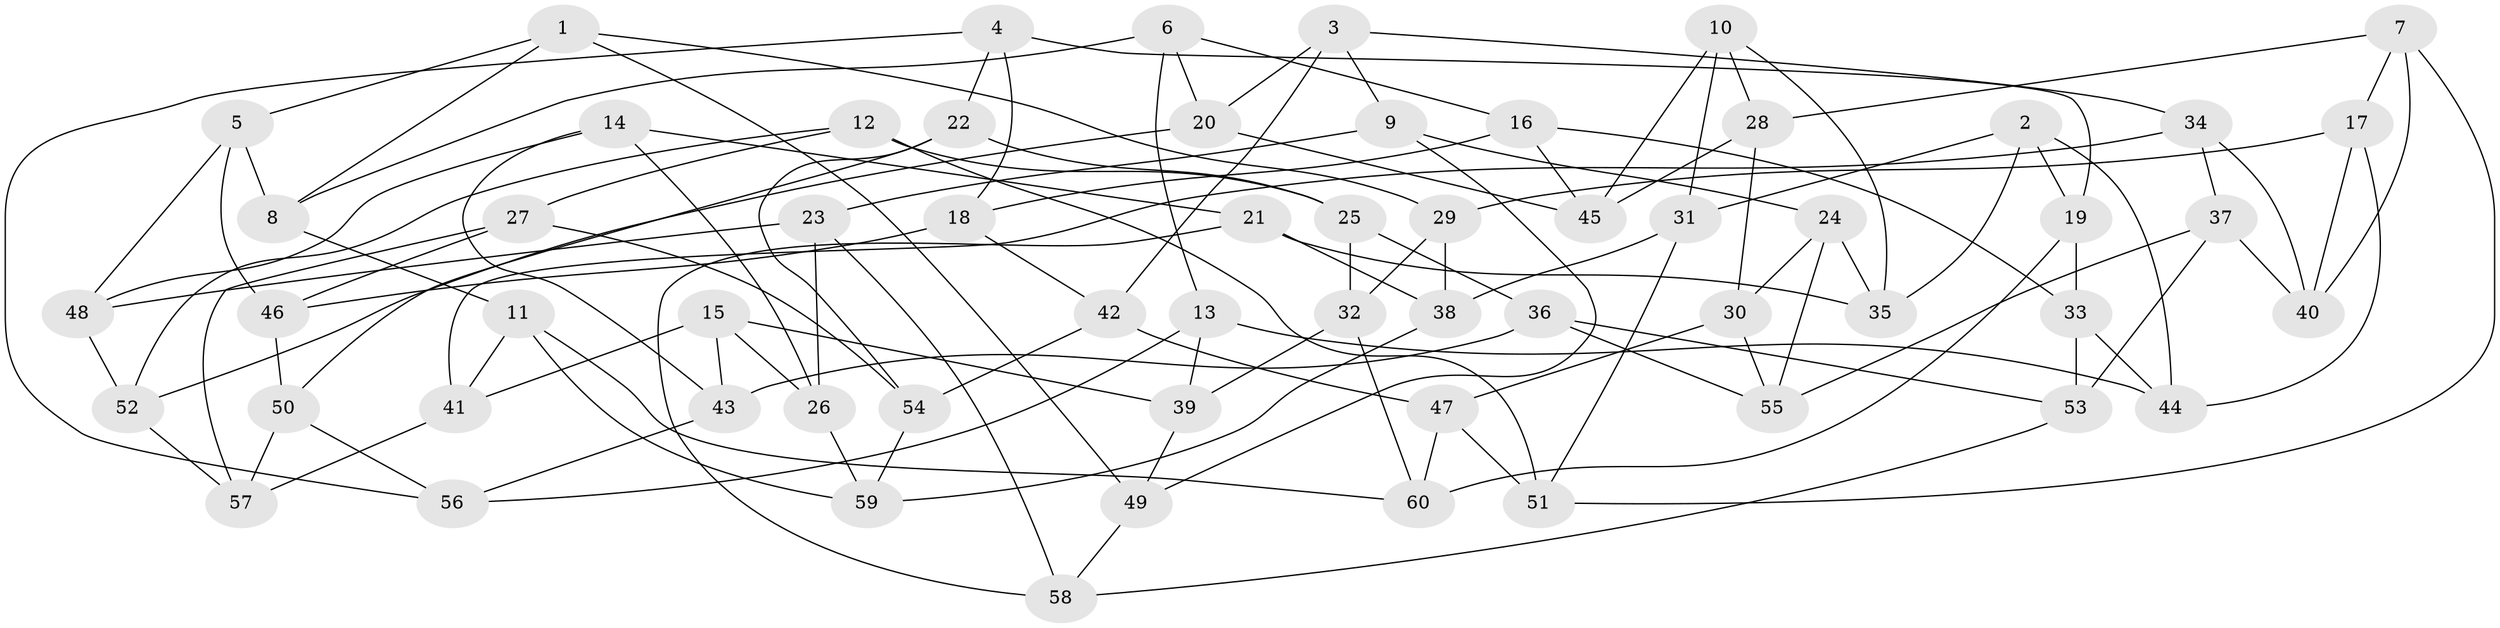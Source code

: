 // Generated by graph-tools (version 1.1) at 2025/26/03/09/25 03:26:59]
// undirected, 60 vertices, 120 edges
graph export_dot {
graph [start="1"]
  node [color=gray90,style=filled];
  1;
  2;
  3;
  4;
  5;
  6;
  7;
  8;
  9;
  10;
  11;
  12;
  13;
  14;
  15;
  16;
  17;
  18;
  19;
  20;
  21;
  22;
  23;
  24;
  25;
  26;
  27;
  28;
  29;
  30;
  31;
  32;
  33;
  34;
  35;
  36;
  37;
  38;
  39;
  40;
  41;
  42;
  43;
  44;
  45;
  46;
  47;
  48;
  49;
  50;
  51;
  52;
  53;
  54;
  55;
  56;
  57;
  58;
  59;
  60;
  1 -- 8;
  1 -- 29;
  1 -- 49;
  1 -- 5;
  2 -- 35;
  2 -- 19;
  2 -- 31;
  2 -- 44;
  3 -- 34;
  3 -- 20;
  3 -- 42;
  3 -- 9;
  4 -- 56;
  4 -- 19;
  4 -- 22;
  4 -- 18;
  5 -- 48;
  5 -- 46;
  5 -- 8;
  6 -- 8;
  6 -- 20;
  6 -- 13;
  6 -- 16;
  7 -- 40;
  7 -- 28;
  7 -- 17;
  7 -- 51;
  8 -- 11;
  9 -- 49;
  9 -- 23;
  9 -- 24;
  10 -- 28;
  10 -- 35;
  10 -- 45;
  10 -- 31;
  11 -- 41;
  11 -- 60;
  11 -- 59;
  12 -- 27;
  12 -- 25;
  12 -- 51;
  12 -- 52;
  13 -- 56;
  13 -- 39;
  13 -- 44;
  14 -- 43;
  14 -- 21;
  14 -- 26;
  14 -- 48;
  15 -- 39;
  15 -- 41;
  15 -- 43;
  15 -- 26;
  16 -- 33;
  16 -- 45;
  16 -- 18;
  17 -- 40;
  17 -- 29;
  17 -- 44;
  18 -- 46;
  18 -- 42;
  19 -- 33;
  19 -- 60;
  20 -- 45;
  20 -- 52;
  21 -- 35;
  21 -- 38;
  21 -- 58;
  22 -- 54;
  22 -- 50;
  22 -- 25;
  23 -- 48;
  23 -- 26;
  23 -- 58;
  24 -- 55;
  24 -- 35;
  24 -- 30;
  25 -- 36;
  25 -- 32;
  26 -- 59;
  27 -- 54;
  27 -- 46;
  27 -- 57;
  28 -- 45;
  28 -- 30;
  29 -- 38;
  29 -- 32;
  30 -- 55;
  30 -- 47;
  31 -- 51;
  31 -- 38;
  32 -- 60;
  32 -- 39;
  33 -- 53;
  33 -- 44;
  34 -- 40;
  34 -- 41;
  34 -- 37;
  36 -- 43;
  36 -- 53;
  36 -- 55;
  37 -- 53;
  37 -- 55;
  37 -- 40;
  38 -- 59;
  39 -- 49;
  41 -- 57;
  42 -- 54;
  42 -- 47;
  43 -- 56;
  46 -- 50;
  47 -- 60;
  47 -- 51;
  48 -- 52;
  49 -- 58;
  50 -- 56;
  50 -- 57;
  52 -- 57;
  53 -- 58;
  54 -- 59;
}
